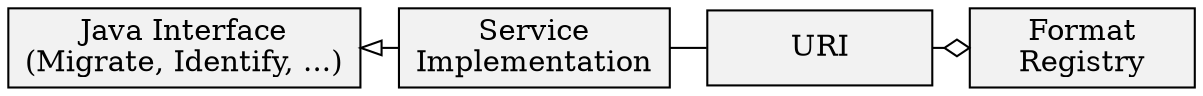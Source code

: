 /* Planets Formats Java API */
digraph if_formats {

    node[shape=box width=1.5 style=filled fillcolor="gray95"]
    interfaces[label="Java Interface\n(Migrate, Identify, ...)"]
    services[label="Service\nImplementation"]
    uri[label="URI"]
    freg[label="Format\nRegistry"]

    interfaces -> services [dir=back arrowhead=none arrowtail=empty constraint=false]
    services -> uri [arrowhead=none arrowtail=odiamond constraint=false]
    uri -> freg [arrowhead=odiamond constraint=false]
    
}